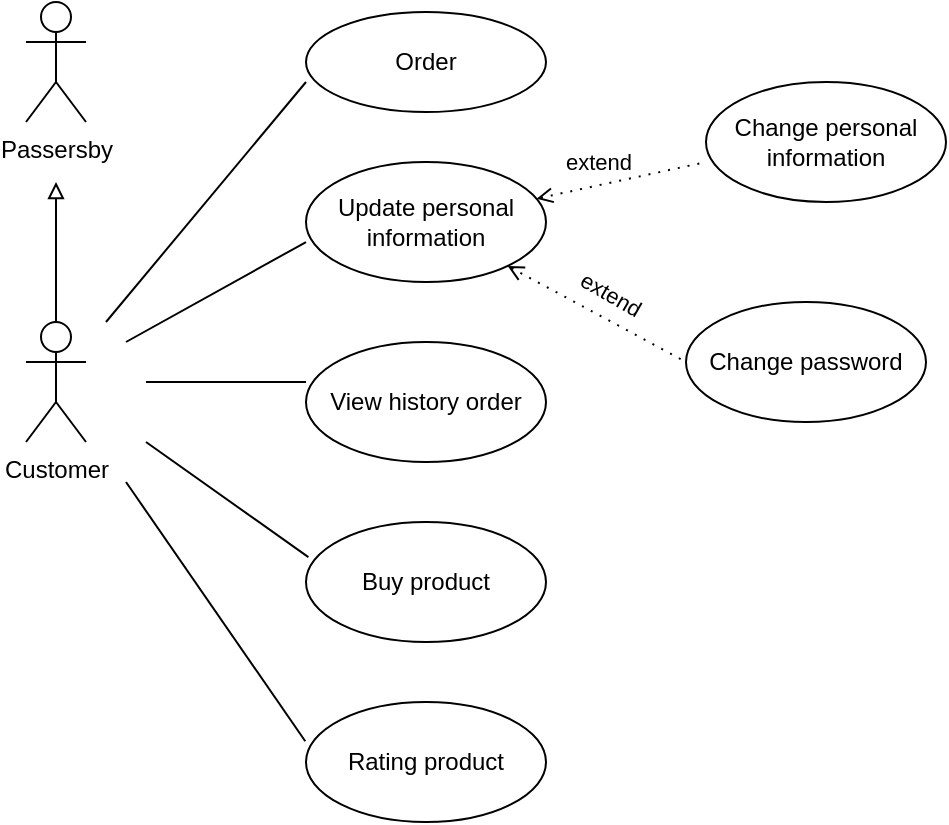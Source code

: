 <mxfile version="20.3.0" type="device"><diagram id="6Z3mTse6Qa6FmeCQhXbk" name="Page-1"><mxGraphModel dx="1038" dy="689" grid="1" gridSize="10" guides="1" tooltips="1" connect="1" arrows="1" fold="1" page="1" pageScale="1" pageWidth="850" pageHeight="1100" math="0" shadow="0"><root><mxCell id="0"/><mxCell id="1" parent="0"/><mxCell id="-L85POewpvmjgPPbKSud-1" value="Passersby" style="shape=umlActor;verticalLabelPosition=bottom;verticalAlign=top;html=1;outlineConnect=0;" vertex="1" parent="1"><mxGeometry x="140" y="120" width="30" height="60" as="geometry"/></mxCell><mxCell id="-L85POewpvmjgPPbKSud-3" style="edgeStyle=orthogonalEdgeStyle;rounded=0;orthogonalLoop=1;jettySize=auto;html=1;exitX=0.5;exitY=0;exitDx=0;exitDy=0;exitPerimeter=0;endArrow=block;endFill=0;" edge="1" parent="1" source="-L85POewpvmjgPPbKSud-2"><mxGeometry relative="1" as="geometry"><mxPoint x="155" y="210" as="targetPoint"/></mxGeometry></mxCell><mxCell id="-L85POewpvmjgPPbKSud-2" value="Customer" style="shape=umlActor;verticalLabelPosition=bottom;verticalAlign=top;html=1;outlineConnect=0;" vertex="1" parent="1"><mxGeometry x="140" y="280" width="30" height="60" as="geometry"/></mxCell><mxCell id="-L85POewpvmjgPPbKSud-4" value="Order" style="ellipse;whiteSpace=wrap;html=1;" vertex="1" parent="1"><mxGeometry x="280" y="125" width="120" height="50" as="geometry"/></mxCell><mxCell id="-L85POewpvmjgPPbKSud-5" value="View history order" style="ellipse;whiteSpace=wrap;html=1;" vertex="1" parent="1"><mxGeometry x="280" y="290" width="120" height="60" as="geometry"/></mxCell><mxCell id="-L85POewpvmjgPPbKSud-6" value="Buy product" style="ellipse;whiteSpace=wrap;html=1;" vertex="1" parent="1"><mxGeometry x="280" y="380" width="120" height="60" as="geometry"/></mxCell><mxCell id="-L85POewpvmjgPPbKSud-7" value="Update personal information" style="ellipse;whiteSpace=wrap;html=1;" vertex="1" parent="1"><mxGeometry x="280" y="200" width="120" height="60" as="geometry"/></mxCell><mxCell id="-L85POewpvmjgPPbKSud-8" value="Change personal information" style="ellipse;whiteSpace=wrap;html=1;" vertex="1" parent="1"><mxGeometry x="480" y="160" width="120" height="60" as="geometry"/></mxCell><mxCell id="-L85POewpvmjgPPbKSud-9" value="Change password" style="ellipse;whiteSpace=wrap;html=1;" vertex="1" parent="1"><mxGeometry x="470" y="270" width="120" height="60" as="geometry"/></mxCell><mxCell id="-L85POewpvmjgPPbKSud-10" value="Rating product" style="ellipse;whiteSpace=wrap;html=1;" vertex="1" parent="1"><mxGeometry x="280" y="470" width="120" height="60" as="geometry"/></mxCell><mxCell id="-L85POewpvmjgPPbKSud-13" value="" style="endArrow=none;html=1;rounded=0;" edge="1" parent="1"><mxGeometry width="50" height="50" relative="1" as="geometry"><mxPoint x="180" y="280" as="sourcePoint"/><mxPoint x="280" y="160" as="targetPoint"/></mxGeometry></mxCell><mxCell id="-L85POewpvmjgPPbKSud-14" value="" style="endArrow=none;html=1;rounded=0;entryX=0;entryY=0.667;entryDx=0;entryDy=0;entryPerimeter=0;" edge="1" parent="1" target="-L85POewpvmjgPPbKSud-7"><mxGeometry width="50" height="50" relative="1" as="geometry"><mxPoint x="190" y="290" as="sourcePoint"/><mxPoint x="290" y="170" as="targetPoint"/></mxGeometry></mxCell><mxCell id="-L85POewpvmjgPPbKSud-15" value="" style="endArrow=none;html=1;rounded=0;entryX=0;entryY=0.333;entryDx=0;entryDy=0;entryPerimeter=0;" edge="1" parent="1" target="-L85POewpvmjgPPbKSud-5"><mxGeometry width="50" height="50" relative="1" as="geometry"><mxPoint x="200" y="310" as="sourcePoint"/><mxPoint x="300" y="180" as="targetPoint"/></mxGeometry></mxCell><mxCell id="-L85POewpvmjgPPbKSud-16" value="" style="endArrow=none;html=1;rounded=0;entryX=0.01;entryY=0.293;entryDx=0;entryDy=0;entryPerimeter=0;" edge="1" parent="1" target="-L85POewpvmjgPPbKSud-6"><mxGeometry width="50" height="50" relative="1" as="geometry"><mxPoint x="200" y="340" as="sourcePoint"/><mxPoint x="270" y="390" as="targetPoint"/></mxGeometry></mxCell><mxCell id="-L85POewpvmjgPPbKSud-17" value="" style="endArrow=none;html=1;rounded=0;entryX=-0.003;entryY=0.327;entryDx=0;entryDy=0;entryPerimeter=0;" edge="1" parent="1" target="-L85POewpvmjgPPbKSud-10"><mxGeometry width="50" height="50" relative="1" as="geometry"><mxPoint x="190" y="360" as="sourcePoint"/><mxPoint x="250" y="400" as="targetPoint"/></mxGeometry></mxCell><mxCell id="-L85POewpvmjgPPbKSud-19" value="" style="endArrow=none;html=1;rounded=0;entryX=0;entryY=0.667;entryDx=0;entryDy=0;entryPerimeter=0;dashed=1;dashPattern=1 4;startArrow=open;startFill=0;" edge="1" parent="1" source="-L85POewpvmjgPPbKSud-7" target="-L85POewpvmjgPPbKSud-8"><mxGeometry width="50" height="50" relative="1" as="geometry"><mxPoint x="400" y="215" as="sourcePoint"/><mxPoint x="450" y="165" as="targetPoint"/></mxGeometry></mxCell><mxCell id="-L85POewpvmjgPPbKSud-21" value="extend" style="edgeLabel;html=1;align=center;verticalAlign=middle;resizable=0;points=[];" vertex="1" connectable="0" parent="-L85POewpvmjgPPbKSud-19"><mxGeometry x="-0.503" y="-2" relative="1" as="geometry"><mxPoint x="9" y="-16" as="offset"/></mxGeometry></mxCell><mxCell id="-L85POewpvmjgPPbKSud-20" value="" style="endArrow=none;html=1;rounded=0;entryX=0;entryY=0.5;entryDx=0;entryDy=0;startArrow=open;startFill=0;dashed=1;dashPattern=1 4;" edge="1" parent="1" source="-L85POewpvmjgPPbKSud-7" target="-L85POewpvmjgPPbKSud-9"><mxGeometry width="50" height="50" relative="1" as="geometry"><mxPoint x="390" y="290" as="sourcePoint"/><mxPoint x="440" y="240" as="targetPoint"/></mxGeometry></mxCell><mxCell id="-L85POewpvmjgPPbKSud-23" value="extend" style="edgeLabel;html=1;align=center;verticalAlign=middle;resizable=0;points=[];rotation=30;" vertex="1" connectable="0" parent="1"><mxGeometry x="425.004" y="270.004" as="geometry"><mxPoint x="4.062" y="-6.964" as="offset"/></mxGeometry></mxCell></root></mxGraphModel></diagram></mxfile>
